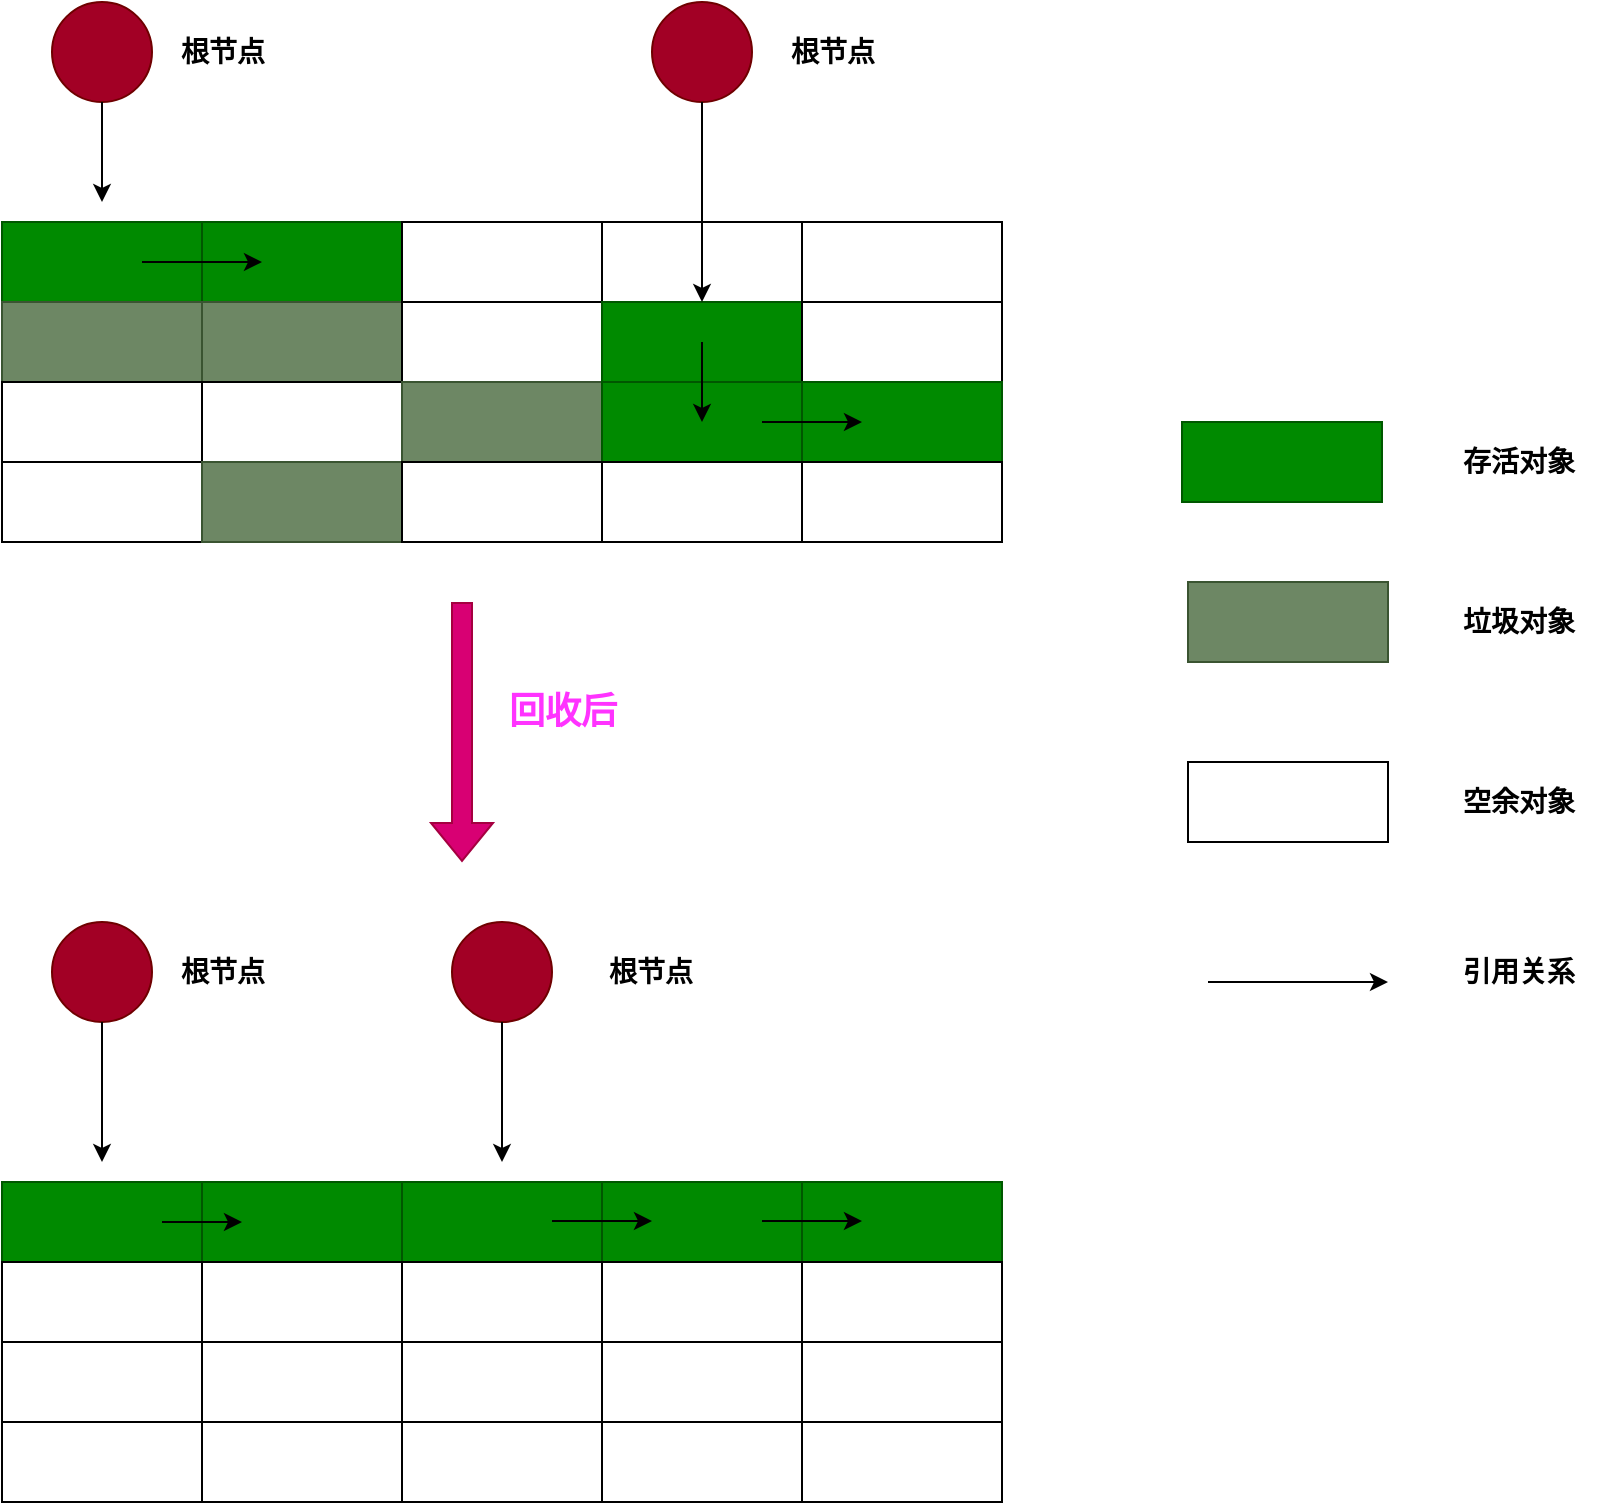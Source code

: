 <mxfile version="21.6.2" type="github">
  <diagram name="第 1 页" id="nKGcwBdSYYB3ayyoakuy">
    <mxGraphModel dx="739" dy="470" grid="1" gridSize="10" guides="1" tooltips="1" connect="1" arrows="1" fold="1" page="1" pageScale="1" pageWidth="827" pageHeight="1169" math="0" shadow="0">
      <root>
        <mxCell id="0" />
        <mxCell id="1" parent="0" />
        <mxCell id="gEJ-Li72UDZMERNx5ypV-1" value="" style="rounded=0;whiteSpace=wrap;html=1;fillColor=#008a00;strokeColor=#005700;fontColor=#ffffff;fontSize=14;fontStyle=1" vertex="1" parent="1">
          <mxGeometry x="110" y="180" width="100" height="40" as="geometry" />
        </mxCell>
        <mxCell id="gEJ-Li72UDZMERNx5ypV-2" value="" style="rounded=0;whiteSpace=wrap;html=1;fillColor=#008a00;strokeColor=#005700;fontColor=#ffffff;fontSize=14;fontStyle=1" vertex="1" parent="1">
          <mxGeometry x="210" y="180" width="100" height="40" as="geometry" />
        </mxCell>
        <mxCell id="gEJ-Li72UDZMERNx5ypV-3" value="" style="rounded=0;whiteSpace=wrap;html=1;fontSize=14;fontStyle=1" vertex="1" parent="1">
          <mxGeometry x="310" y="180" width="100" height="40" as="geometry" />
        </mxCell>
        <mxCell id="gEJ-Li72UDZMERNx5ypV-4" value="" style="rounded=0;whiteSpace=wrap;html=1;fontSize=14;fontStyle=1" vertex="1" parent="1">
          <mxGeometry x="410" y="180" width="100" height="40" as="geometry" />
        </mxCell>
        <mxCell id="gEJ-Li72UDZMERNx5ypV-5" value="" style="rounded=0;whiteSpace=wrap;html=1;fontSize=14;fontStyle=1" vertex="1" parent="1">
          <mxGeometry x="510" y="180" width="100" height="40" as="geometry" />
        </mxCell>
        <mxCell id="gEJ-Li72UDZMERNx5ypV-6" value="" style="rounded=0;whiteSpace=wrap;html=1;fillColor=#6d8764;strokeColor=#3A5431;fontColor=#ffffff;fontSize=14;fontStyle=1" vertex="1" parent="1">
          <mxGeometry x="110" y="220" width="100" height="40" as="geometry" />
        </mxCell>
        <mxCell id="gEJ-Li72UDZMERNx5ypV-7" value="" style="rounded=0;whiteSpace=wrap;html=1;fillColor=#6d8764;strokeColor=#3A5431;fontColor=#ffffff;fontSize=14;fontStyle=1" vertex="1" parent="1">
          <mxGeometry x="210" y="220" width="100" height="40" as="geometry" />
        </mxCell>
        <mxCell id="gEJ-Li72UDZMERNx5ypV-8" value="" style="rounded=0;whiteSpace=wrap;html=1;fontSize=14;fontStyle=1" vertex="1" parent="1">
          <mxGeometry x="310" y="220" width="100" height="40" as="geometry" />
        </mxCell>
        <mxCell id="gEJ-Li72UDZMERNx5ypV-9" value="" style="rounded=0;whiteSpace=wrap;html=1;fillColor=#008a00;strokeColor=#005700;fontColor=#ffffff;fontSize=14;fontStyle=1" vertex="1" parent="1">
          <mxGeometry x="410" y="220" width="100" height="40" as="geometry" />
        </mxCell>
        <mxCell id="gEJ-Li72UDZMERNx5ypV-10" value="" style="rounded=0;whiteSpace=wrap;html=1;fontSize=14;fontStyle=1" vertex="1" parent="1">
          <mxGeometry x="510" y="220" width="100" height="40" as="geometry" />
        </mxCell>
        <mxCell id="gEJ-Li72UDZMERNx5ypV-11" value="" style="rounded=0;whiteSpace=wrap;html=1;fontSize=14;fontStyle=1" vertex="1" parent="1">
          <mxGeometry x="110" y="260" width="100" height="40" as="geometry" />
        </mxCell>
        <mxCell id="gEJ-Li72UDZMERNx5ypV-12" value="" style="rounded=0;whiteSpace=wrap;html=1;fontSize=14;fontStyle=1" vertex="1" parent="1">
          <mxGeometry x="210" y="260" width="100" height="40" as="geometry" />
        </mxCell>
        <mxCell id="gEJ-Li72UDZMERNx5ypV-13" value="" style="rounded=0;whiteSpace=wrap;html=1;fillColor=#6d8764;fontColor=#ffffff;strokeColor=#3A5431;fontSize=14;fontStyle=1" vertex="1" parent="1">
          <mxGeometry x="310" y="260" width="100" height="40" as="geometry" />
        </mxCell>
        <mxCell id="gEJ-Li72UDZMERNx5ypV-14" value="" style="rounded=0;whiteSpace=wrap;html=1;fillColor=#008a00;fontColor=#ffffff;strokeColor=#005700;fontSize=14;fontStyle=1" vertex="1" parent="1">
          <mxGeometry x="410" y="260" width="100" height="40" as="geometry" />
        </mxCell>
        <mxCell id="gEJ-Li72UDZMERNx5ypV-15" value="" style="rounded=0;whiteSpace=wrap;html=1;fillColor=#008a00;fontColor=#ffffff;strokeColor=#005700;fontSize=14;fontStyle=1" vertex="1" parent="1">
          <mxGeometry x="510" y="260" width="100" height="40" as="geometry" />
        </mxCell>
        <mxCell id="gEJ-Li72UDZMERNx5ypV-16" value="" style="rounded=0;whiteSpace=wrap;html=1;fontSize=14;fontStyle=1" vertex="1" parent="1">
          <mxGeometry x="110" y="300" width="100" height="40" as="geometry" />
        </mxCell>
        <mxCell id="gEJ-Li72UDZMERNx5ypV-17" value="" style="rounded=0;whiteSpace=wrap;html=1;fillColor=#6d8764;strokeColor=#3A5431;fontColor=#ffffff;fontSize=14;fontStyle=1" vertex="1" parent="1">
          <mxGeometry x="210" y="300" width="100" height="40" as="geometry" />
        </mxCell>
        <mxCell id="gEJ-Li72UDZMERNx5ypV-18" value="" style="rounded=0;whiteSpace=wrap;html=1;fontSize=14;fontStyle=1" vertex="1" parent="1">
          <mxGeometry x="310" y="300" width="100" height="40" as="geometry" />
        </mxCell>
        <mxCell id="gEJ-Li72UDZMERNx5ypV-19" value="" style="rounded=0;whiteSpace=wrap;html=1;fontSize=14;fontStyle=1" vertex="1" parent="1">
          <mxGeometry x="410" y="300" width="100" height="40" as="geometry" />
        </mxCell>
        <mxCell id="gEJ-Li72UDZMERNx5ypV-20" value="" style="rounded=0;whiteSpace=wrap;html=1;fontSize=14;fontStyle=1" vertex="1" parent="1">
          <mxGeometry x="510" y="300" width="100" height="40" as="geometry" />
        </mxCell>
        <mxCell id="gEJ-Li72UDZMERNx5ypV-21" value="" style="ellipse;whiteSpace=wrap;html=1;aspect=fixed;fillColor=#a20025;fontColor=#ffffff;strokeColor=#6F0000;fontSize=14;fontStyle=1" vertex="1" parent="1">
          <mxGeometry x="135" y="70" width="50" height="50" as="geometry" />
        </mxCell>
        <mxCell id="gEJ-Li72UDZMERNx5ypV-22" value="" style="endArrow=classic;html=1;rounded=0;exitX=0.5;exitY=1;exitDx=0;exitDy=0;fontSize=14;fontStyle=1" edge="1" parent="1" source="gEJ-Li72UDZMERNx5ypV-21">
          <mxGeometry width="50" height="50" relative="1" as="geometry">
            <mxPoint x="170" y="170" as="sourcePoint" />
            <mxPoint x="160" y="170" as="targetPoint" />
          </mxGeometry>
        </mxCell>
        <mxCell id="gEJ-Li72UDZMERNx5ypV-23" value="&lt;font style=&quot;font-size: 14px;&quot;&gt;&lt;span style=&quot;font-size: 14px;&quot;&gt;根节点&lt;/span&gt;&lt;/font&gt;" style="text;html=1;align=center;verticalAlign=middle;resizable=0;points=[];autosize=1;strokeColor=none;fillColor=none;fontSize=14;fontStyle=1" vertex="1" parent="1">
          <mxGeometry x="185" y="80" width="70" height="30" as="geometry" />
        </mxCell>
        <mxCell id="gEJ-Li72UDZMERNx5ypV-24" value="" style="ellipse;whiteSpace=wrap;html=1;aspect=fixed;fillColor=#a20025;fontColor=#ffffff;strokeColor=#6F0000;fontSize=14;fontStyle=1" vertex="1" parent="1">
          <mxGeometry x="435" y="70" width="50" height="50" as="geometry" />
        </mxCell>
        <mxCell id="gEJ-Li72UDZMERNx5ypV-25" value="" style="endArrow=classic;html=1;rounded=0;exitX=0.5;exitY=1;exitDx=0;exitDy=0;entryX=0.5;entryY=0;entryDx=0;entryDy=0;fontSize=14;fontStyle=1" edge="1" parent="1" source="gEJ-Li72UDZMERNx5ypV-24" target="gEJ-Li72UDZMERNx5ypV-9">
          <mxGeometry width="50" height="50" relative="1" as="geometry">
            <mxPoint x="475" y="170" as="sourcePoint" />
            <mxPoint x="480" y="160" as="targetPoint" />
          </mxGeometry>
        </mxCell>
        <mxCell id="gEJ-Li72UDZMERNx5ypV-26" value="&lt;font style=&quot;font-size: 14px;&quot;&gt;&lt;span style=&quot;font-size: 14px;&quot;&gt;根节点&lt;/span&gt;&lt;/font&gt;" style="text;html=1;align=center;verticalAlign=middle;resizable=0;points=[];autosize=1;strokeColor=none;fillColor=none;fontSize=14;fontStyle=1" vertex="1" parent="1">
          <mxGeometry x="490" y="80" width="70" height="30" as="geometry" />
        </mxCell>
        <mxCell id="gEJ-Li72UDZMERNx5ypV-27" value="" style="endArrow=classic;html=1;rounded=0;fontSize=14;fontStyle=1" edge="1" parent="1">
          <mxGeometry width="50" height="50" relative="1" as="geometry">
            <mxPoint x="180" y="200" as="sourcePoint" />
            <mxPoint x="240" y="200" as="targetPoint" />
          </mxGeometry>
        </mxCell>
        <mxCell id="gEJ-Li72UDZMERNx5ypV-28" value="" style="endArrow=classic;html=1;rounded=0;fontSize=14;fontStyle=1" edge="1" parent="1">
          <mxGeometry width="50" height="50" relative="1" as="geometry">
            <mxPoint x="460" y="240" as="sourcePoint" />
            <mxPoint x="460" y="280" as="targetPoint" />
          </mxGeometry>
        </mxCell>
        <mxCell id="gEJ-Li72UDZMERNx5ypV-29" value="" style="endArrow=classic;html=1;rounded=0;entryX=0.3;entryY=0.5;entryDx=0;entryDy=0;entryPerimeter=0;fontSize=14;fontStyle=1" edge="1" parent="1" target="gEJ-Li72UDZMERNx5ypV-15">
          <mxGeometry width="50" height="50" relative="1" as="geometry">
            <mxPoint x="490" y="280" as="sourcePoint" />
            <mxPoint x="540" y="230" as="targetPoint" />
          </mxGeometry>
        </mxCell>
        <mxCell id="gEJ-Li72UDZMERNx5ypV-30" value="" style="rounded=0;whiteSpace=wrap;html=1;fillColor=#008a00;strokeColor=#005700;fontColor=#ffffff;fontSize=14;fontStyle=1" vertex="1" parent="1">
          <mxGeometry x="700" y="280" width="100" height="40" as="geometry" />
        </mxCell>
        <mxCell id="gEJ-Li72UDZMERNx5ypV-31" value="存活对象" style="text;html=1;align=center;verticalAlign=middle;resizable=0;points=[];autosize=1;strokeColor=none;fillColor=none;fontSize=14;fontStyle=1" vertex="1" parent="1">
          <mxGeometry x="828" y="285" width="80" height="30" as="geometry" />
        </mxCell>
        <mxCell id="gEJ-Li72UDZMERNx5ypV-32" value="" style="rounded=0;whiteSpace=wrap;html=1;fillColor=#6d8764;fontColor=#ffffff;strokeColor=#3A5431;fontSize=14;fontStyle=1" vertex="1" parent="1">
          <mxGeometry x="703" y="360" width="100" height="40" as="geometry" />
        </mxCell>
        <mxCell id="gEJ-Li72UDZMERNx5ypV-33" value="垃圾对象" style="text;html=1;align=center;verticalAlign=middle;resizable=0;points=[];autosize=1;strokeColor=none;fillColor=none;fontSize=14;fontStyle=1" vertex="1" parent="1">
          <mxGeometry x="828" y="365" width="80" height="30" as="geometry" />
        </mxCell>
        <mxCell id="gEJ-Li72UDZMERNx5ypV-34" value="" style="shape=flexArrow;endArrow=classic;html=1;rounded=0;fillColor=#d80073;strokeColor=#A50040;fontSize=14;fontStyle=1" edge="1" parent="1">
          <mxGeometry width="50" height="50" relative="1" as="geometry">
            <mxPoint x="340" y="370" as="sourcePoint" />
            <mxPoint x="340" y="500" as="targetPoint" />
          </mxGeometry>
        </mxCell>
        <mxCell id="gEJ-Li72UDZMERNx5ypV-35" value="&lt;font style=&quot;font-size: 18px;&quot;&gt;回收后&lt;/font&gt;" style="text;html=1;align=center;verticalAlign=middle;resizable=0;points=[];autosize=1;strokeColor=none;fillColor=none;fontSize=14;fontStyle=1;fontColor=#FF33FF;" vertex="1" parent="1">
          <mxGeometry x="350" y="405" width="80" height="40" as="geometry" />
        </mxCell>
        <mxCell id="gEJ-Li72UDZMERNx5ypV-56" value="" style="ellipse;whiteSpace=wrap;html=1;aspect=fixed;fillColor=#a20025;fontColor=#ffffff;strokeColor=#6F0000;fontSize=14;fontStyle=1" vertex="1" parent="1">
          <mxGeometry x="135" y="530" width="50" height="50" as="geometry" />
        </mxCell>
        <mxCell id="gEJ-Li72UDZMERNx5ypV-57" value="&lt;font style=&quot;font-size: 14px;&quot;&gt;&lt;span style=&quot;font-size: 14px;&quot;&gt;根节点&lt;/span&gt;&lt;/font&gt;" style="text;html=1;align=center;verticalAlign=middle;resizable=0;points=[];autosize=1;strokeColor=none;fillColor=none;fontSize=14;fontStyle=1" vertex="1" parent="1">
          <mxGeometry x="185" y="540" width="70" height="30" as="geometry" />
        </mxCell>
        <mxCell id="gEJ-Li72UDZMERNx5ypV-58" value="" style="ellipse;whiteSpace=wrap;html=1;aspect=fixed;fillColor=#a20025;fontColor=#ffffff;strokeColor=#6F0000;fontSize=14;fontStyle=1" vertex="1" parent="1">
          <mxGeometry x="335" y="530" width="50" height="50" as="geometry" />
        </mxCell>
        <mxCell id="gEJ-Li72UDZMERNx5ypV-59" value="&lt;font style=&quot;font-size: 14px;&quot;&gt;&lt;span style=&quot;font-size: 14px;&quot;&gt;根节点&lt;/span&gt;&lt;/font&gt;" style="text;html=1;align=center;verticalAlign=middle;resizable=0;points=[];autosize=1;strokeColor=none;fillColor=none;fontSize=14;fontStyle=1" vertex="1" parent="1">
          <mxGeometry x="399" y="540" width="70" height="30" as="geometry" />
        </mxCell>
        <mxCell id="gEJ-Li72UDZMERNx5ypV-60" value="" style="rounded=0;whiteSpace=wrap;html=1;fontSize=14;fontStyle=1" vertex="1" parent="1">
          <mxGeometry x="703" y="450" width="100" height="40" as="geometry" />
        </mxCell>
        <mxCell id="gEJ-Li72UDZMERNx5ypV-61" value="空余对象" style="text;html=1;align=center;verticalAlign=middle;resizable=0;points=[];autosize=1;strokeColor=none;fillColor=none;fontSize=14;fontStyle=1" vertex="1" parent="1">
          <mxGeometry x="828" y="455" width="80" height="30" as="geometry" />
        </mxCell>
        <mxCell id="gEJ-Li72UDZMERNx5ypV-62" value="" style="endArrow=classic;html=1;rounded=0;fontSize=14;fontStyle=1" edge="1" parent="1">
          <mxGeometry width="50" height="50" relative="1" as="geometry">
            <mxPoint x="713" y="560" as="sourcePoint" />
            <mxPoint x="803" y="560" as="targetPoint" />
          </mxGeometry>
        </mxCell>
        <mxCell id="gEJ-Li72UDZMERNx5ypV-63" value="引用关系" style="text;html=1;align=center;verticalAlign=middle;resizable=0;points=[];autosize=1;strokeColor=none;fillColor=none;fontSize=14;fontStyle=1" vertex="1" parent="1">
          <mxGeometry x="828" y="540" width="80" height="30" as="geometry" />
        </mxCell>
        <mxCell id="gEJ-Li72UDZMERNx5ypV-85" value="" style="rounded=0;whiteSpace=wrap;html=1;fontSize=14;fontStyle=1;fillColor=#008a00;fontColor=#ffffff;strokeColor=#005700;" vertex="1" parent="1">
          <mxGeometry x="110" y="660" width="100" height="40" as="geometry" />
        </mxCell>
        <mxCell id="gEJ-Li72UDZMERNx5ypV-86" value="" style="rounded=0;whiteSpace=wrap;html=1;fontSize=14;fontStyle=1;fillColor=#008a00;fontColor=#ffffff;strokeColor=#005700;" vertex="1" parent="1">
          <mxGeometry x="210" y="660" width="100" height="40" as="geometry" />
        </mxCell>
        <mxCell id="gEJ-Li72UDZMERNx5ypV-87" value="" style="rounded=0;whiteSpace=wrap;html=1;fontSize=14;fontStyle=1;fillColor=#008a00;fontColor=#ffffff;strokeColor=#005700;" vertex="1" parent="1">
          <mxGeometry x="310" y="660" width="100" height="40" as="geometry" />
        </mxCell>
        <mxCell id="gEJ-Li72UDZMERNx5ypV-88" value="" style="rounded=0;whiteSpace=wrap;html=1;fontSize=14;fontStyle=1;fillColor=#008a00;fontColor=#ffffff;strokeColor=#005700;" vertex="1" parent="1">
          <mxGeometry x="410" y="660" width="100" height="40" as="geometry" />
        </mxCell>
        <mxCell id="gEJ-Li72UDZMERNx5ypV-89" value="" style="rounded=0;whiteSpace=wrap;html=1;fontSize=14;fontStyle=1;fillColor=#008a00;fontColor=#ffffff;strokeColor=#005700;" vertex="1" parent="1">
          <mxGeometry x="510" y="660" width="100" height="40" as="geometry" />
        </mxCell>
        <mxCell id="gEJ-Li72UDZMERNx5ypV-90" value="" style="rounded=0;whiteSpace=wrap;html=1;fontSize=14;fontStyle=1" vertex="1" parent="1">
          <mxGeometry x="110" y="700" width="100" height="40" as="geometry" />
        </mxCell>
        <mxCell id="gEJ-Li72UDZMERNx5ypV-91" value="" style="rounded=0;whiteSpace=wrap;html=1;fontSize=14;fontStyle=1" vertex="1" parent="1">
          <mxGeometry x="210" y="700" width="100" height="40" as="geometry" />
        </mxCell>
        <mxCell id="gEJ-Li72UDZMERNx5ypV-92" value="" style="rounded=0;whiteSpace=wrap;html=1;fontSize=14;fontStyle=1" vertex="1" parent="1">
          <mxGeometry x="310" y="700" width="100" height="40" as="geometry" />
        </mxCell>
        <mxCell id="gEJ-Li72UDZMERNx5ypV-93" value="" style="rounded=0;whiteSpace=wrap;html=1;fontSize=14;fontStyle=1" vertex="1" parent="1">
          <mxGeometry x="410" y="700" width="100" height="40" as="geometry" />
        </mxCell>
        <mxCell id="gEJ-Li72UDZMERNx5ypV-94" value="" style="rounded=0;whiteSpace=wrap;html=1;fontSize=14;fontStyle=1" vertex="1" parent="1">
          <mxGeometry x="510" y="700" width="100" height="40" as="geometry" />
        </mxCell>
        <mxCell id="gEJ-Li72UDZMERNx5ypV-95" value="" style="rounded=0;whiteSpace=wrap;html=1;fontSize=14;fontStyle=1" vertex="1" parent="1">
          <mxGeometry x="110" y="740" width="100" height="40" as="geometry" />
        </mxCell>
        <mxCell id="gEJ-Li72UDZMERNx5ypV-96" value="" style="rounded=0;whiteSpace=wrap;html=1;fontSize=14;fontStyle=1" vertex="1" parent="1">
          <mxGeometry x="210" y="740" width="100" height="40" as="geometry" />
        </mxCell>
        <mxCell id="gEJ-Li72UDZMERNx5ypV-97" value="" style="rounded=0;whiteSpace=wrap;html=1;fontSize=14;fontStyle=1" vertex="1" parent="1">
          <mxGeometry x="310" y="740" width="100" height="40" as="geometry" />
        </mxCell>
        <mxCell id="gEJ-Li72UDZMERNx5ypV-98" value="" style="rounded=0;whiteSpace=wrap;html=1;fontSize=14;fontStyle=1" vertex="1" parent="1">
          <mxGeometry x="410" y="740" width="100" height="40" as="geometry" />
        </mxCell>
        <mxCell id="gEJ-Li72UDZMERNx5ypV-99" value="" style="rounded=0;whiteSpace=wrap;html=1;fontSize=14;fontStyle=1" vertex="1" parent="1">
          <mxGeometry x="510" y="740" width="100" height="40" as="geometry" />
        </mxCell>
        <mxCell id="gEJ-Li72UDZMERNx5ypV-100" value="" style="rounded=0;whiteSpace=wrap;html=1;fontSize=14;fontStyle=1" vertex="1" parent="1">
          <mxGeometry x="110" y="780" width="100" height="40" as="geometry" />
        </mxCell>
        <mxCell id="gEJ-Li72UDZMERNx5ypV-101" value="" style="rounded=0;whiteSpace=wrap;html=1;fontSize=14;fontStyle=1" vertex="1" parent="1">
          <mxGeometry x="210" y="780" width="100" height="40" as="geometry" />
        </mxCell>
        <mxCell id="gEJ-Li72UDZMERNx5ypV-102" value="" style="rounded=0;whiteSpace=wrap;html=1;fontSize=14;fontStyle=1" vertex="1" parent="1">
          <mxGeometry x="310" y="780" width="100" height="40" as="geometry" />
        </mxCell>
        <mxCell id="gEJ-Li72UDZMERNx5ypV-103" value="" style="rounded=0;whiteSpace=wrap;html=1;fontSize=14;fontStyle=1" vertex="1" parent="1">
          <mxGeometry x="410" y="780" width="100" height="40" as="geometry" />
        </mxCell>
        <mxCell id="gEJ-Li72UDZMERNx5ypV-104" value="" style="rounded=0;whiteSpace=wrap;html=1;fontSize=14;fontStyle=1" vertex="1" parent="1">
          <mxGeometry x="510" y="780" width="100" height="40" as="geometry" />
        </mxCell>
        <mxCell id="gEJ-Li72UDZMERNx5ypV-106" value="" style="endArrow=classic;html=1;rounded=0;entryX=0.3;entryY=0.5;entryDx=0;entryDy=0;entryPerimeter=0;fontSize=14;fontStyle=1;exitX=0.8;exitY=0.5;exitDx=0;exitDy=0;exitPerimeter=0;" edge="1" parent="1">
          <mxGeometry width="50" height="50" relative="1" as="geometry">
            <mxPoint x="490" y="679.5" as="sourcePoint" />
            <mxPoint x="540" y="679.5" as="targetPoint" />
          </mxGeometry>
        </mxCell>
        <mxCell id="gEJ-Li72UDZMERNx5ypV-107" value="" style="endArrow=classic;html=1;rounded=0;fontSize=14;fontStyle=1;exitX=0.8;exitY=0.5;exitDx=0;exitDy=0;exitPerimeter=0;" edge="1" parent="1">
          <mxGeometry width="50" height="50" relative="1" as="geometry">
            <mxPoint x="385" y="679.5" as="sourcePoint" />
            <mxPoint x="435" y="679.5" as="targetPoint" />
          </mxGeometry>
        </mxCell>
        <mxCell id="gEJ-Li72UDZMERNx5ypV-108" value="" style="endArrow=classic;html=1;rounded=0;fontSize=14;fontStyle=1" edge="1" parent="1">
          <mxGeometry width="50" height="50" relative="1" as="geometry">
            <mxPoint x="190" y="680" as="sourcePoint" />
            <mxPoint x="230" y="680" as="targetPoint" />
          </mxGeometry>
        </mxCell>
        <mxCell id="gEJ-Li72UDZMERNx5ypV-109" value="" style="endArrow=classic;html=1;rounded=0;exitX=0.5;exitY=1;exitDx=0;exitDy=0;fontSize=14;fontStyle=1;" edge="1" parent="1" source="gEJ-Li72UDZMERNx5ypV-56">
          <mxGeometry width="50" height="50" relative="1" as="geometry">
            <mxPoint x="170" y="630" as="sourcePoint" />
            <mxPoint x="160" y="650" as="targetPoint" />
          </mxGeometry>
        </mxCell>
        <mxCell id="gEJ-Li72UDZMERNx5ypV-110" value="" style="endArrow=classic;html=1;rounded=0;exitX=0.5;exitY=1;exitDx=0;exitDy=0;fontSize=14;fontStyle=1;" edge="1" parent="1" source="gEJ-Li72UDZMERNx5ypV-58">
          <mxGeometry width="50" height="50" relative="1" as="geometry">
            <mxPoint x="475" y="630" as="sourcePoint" />
            <mxPoint x="360" y="650" as="targetPoint" />
          </mxGeometry>
        </mxCell>
      </root>
    </mxGraphModel>
  </diagram>
</mxfile>
